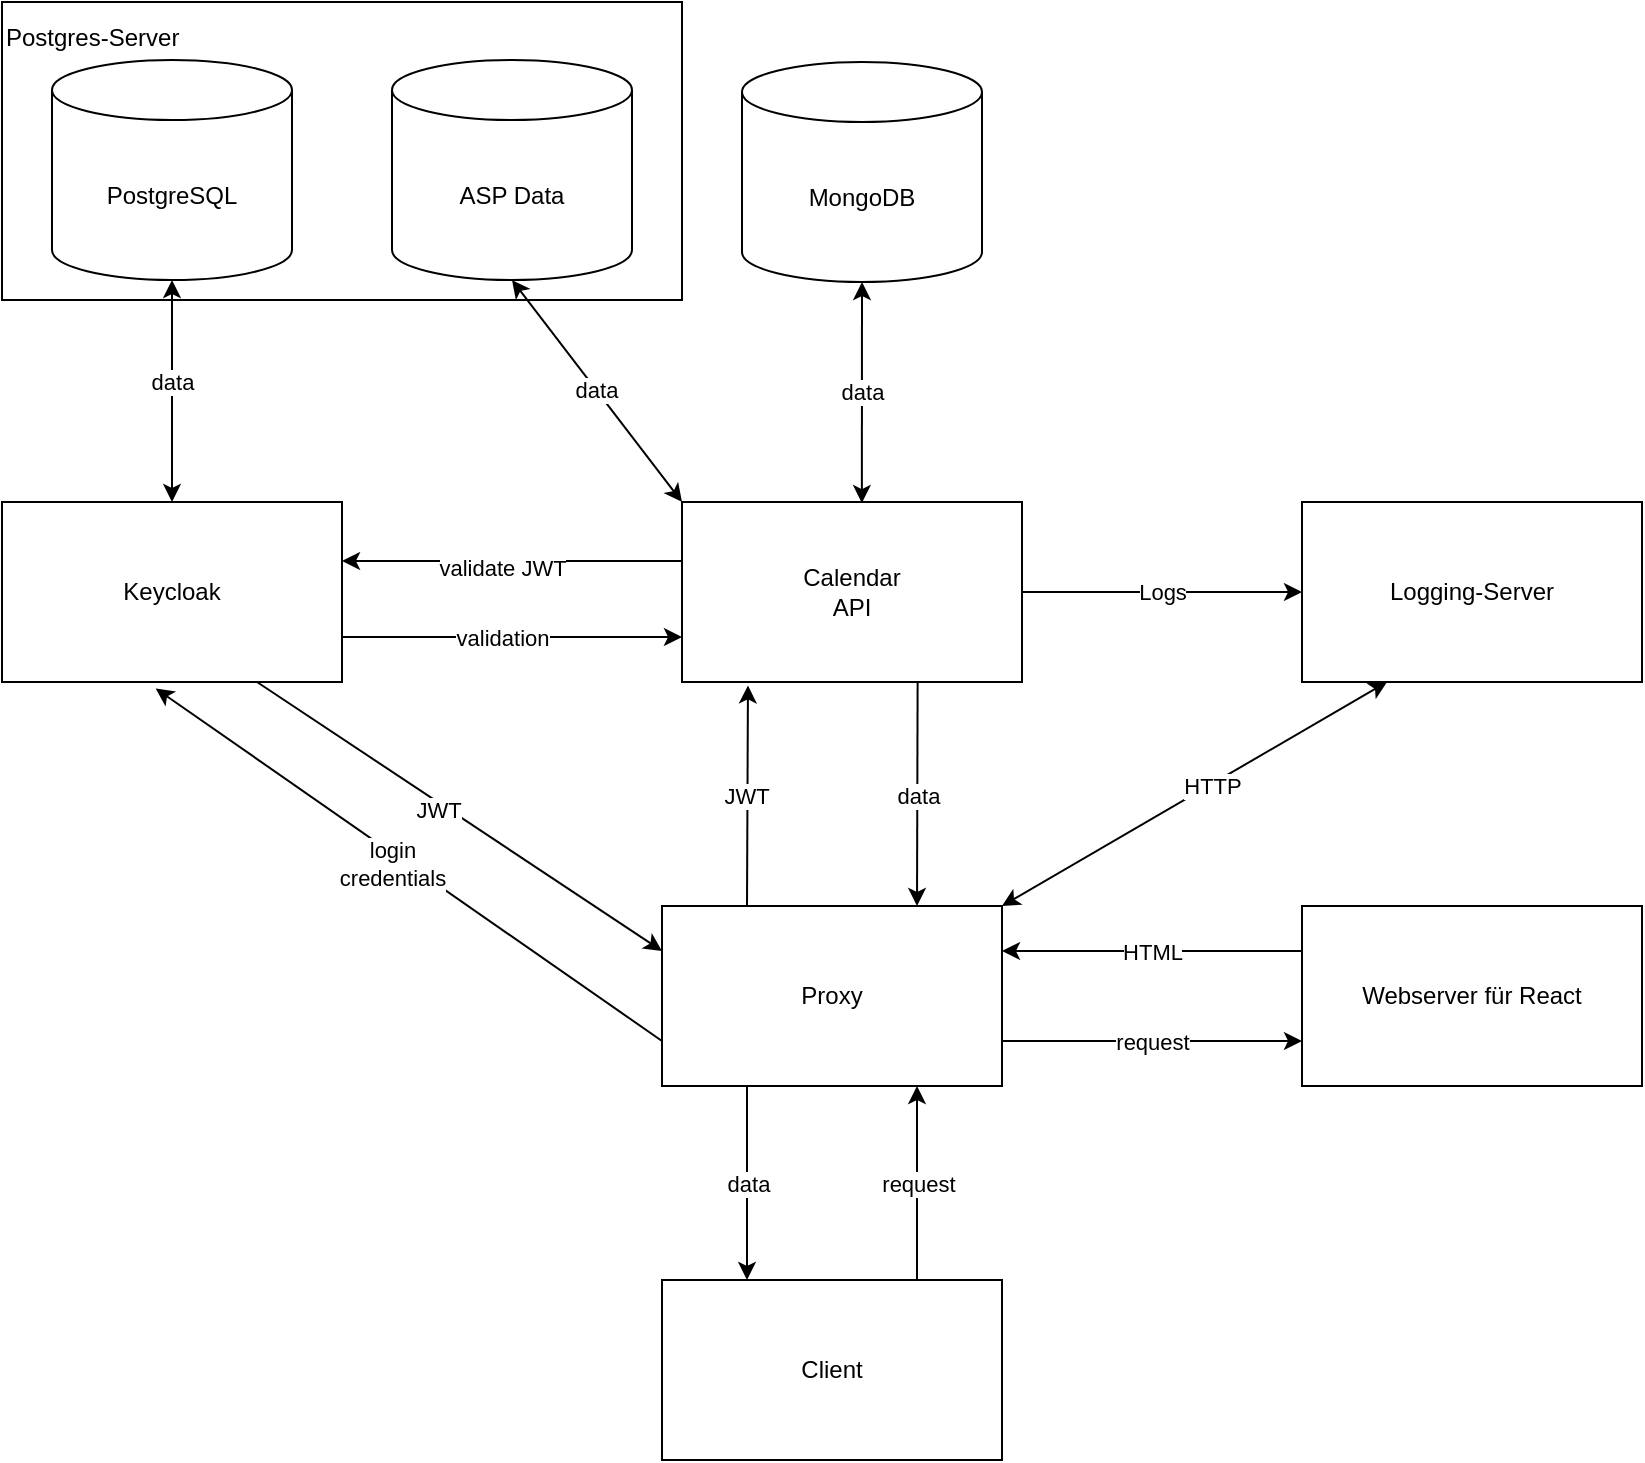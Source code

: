 <mxfile>
    <diagram name="Page-1" id="5f0bae14-7c28-e335-631c-24af17079c00">
        <mxGraphModel dx="1705" dy="1017" grid="1" gridSize="10" guides="1" tooltips="1" connect="1" arrows="1" fold="1" page="1" pageScale="1" pageWidth="1100" pageHeight="850" background="none" math="0" shadow="0">
            <root>
                <mxCell id="0"/>
                <mxCell id="1" parent="0"/>
                <mxCell id="12" value="Postgres-Server&lt;br&gt;&lt;br&gt;&lt;br&gt;&lt;br&gt;&lt;br&gt;&lt;br&gt;&lt;br&gt;&lt;br&gt;&lt;br&gt;" style="rounded=0;whiteSpace=wrap;html=1;align=left;" vertex="1" parent="1">
                    <mxGeometry x="380" y="70" width="340" height="149" as="geometry"/>
                </mxCell>
                <mxCell id="SMEvFimNG_TOTxDNWoR7-22" style="edgeStyle=none;shape=connector;rounded=0;orthogonalLoop=1;jettySize=auto;html=1;labelBackgroundColor=default;strokeColor=default;fontFamily=Helvetica;fontSize=11;fontColor=default;endArrow=classic;startArrow=classic;startFill=1;exitX=0.5;exitY=1;exitDx=0;exitDy=0;exitPerimeter=0;entryX=0.529;entryY=0.006;entryDx=0;entryDy=0;entryPerimeter=0;" parent="1" source="SMEvFimNG_TOTxDNWoR7-1" target="SMEvFimNG_TOTxDNWoR7-3" edge="1">
                    <mxGeometry relative="1" as="geometry"/>
                </mxCell>
                <mxCell id="SMEvFimNG_TOTxDNWoR7-23" value="data" style="edgeLabel;html=1;align=center;verticalAlign=middle;resizable=0;points=[];fontSize=11;fontFamily=Helvetica;fontColor=default;" parent="SMEvFimNG_TOTxDNWoR7-22" vertex="1" connectable="0">
                    <mxGeometry x="-0.01" relative="1" as="geometry">
                        <mxPoint as="offset"/>
                    </mxGeometry>
                </mxCell>
                <mxCell id="SMEvFimNG_TOTxDNWoR7-1" value="MongoDB" style="shape=cylinder3;whiteSpace=wrap;html=1;boundedLbl=1;backgroundOutline=1;size=15;" parent="1" vertex="1">
                    <mxGeometry x="750" y="100" width="120" height="110" as="geometry"/>
                </mxCell>
                <mxCell id="SMEvFimNG_TOTxDNWoR7-16" style="edgeStyle=none;shape=connector;rounded=0;orthogonalLoop=1;jettySize=auto;html=1;exitX=0;exitY=0.75;exitDx=0;exitDy=0;entryX=1;entryY=0.75;entryDx=0;entryDy=0;labelBackgroundColor=default;strokeColor=default;fontFamily=Helvetica;fontSize=11;fontColor=default;endArrow=classic;" parent="1" edge="1">
                    <mxGeometry relative="1" as="geometry">
                        <mxPoint x="720" y="349.5" as="sourcePoint"/>
                        <mxPoint x="550" y="349.5" as="targetPoint"/>
                    </mxGeometry>
                </mxCell>
                <mxCell id="SMEvFimNG_TOTxDNWoR7-17" value="validate JWT" style="edgeLabel;html=1;align=center;verticalAlign=middle;resizable=0;points=[];fontSize=11;fontFamily=Helvetica;fontColor=default;" parent="SMEvFimNG_TOTxDNWoR7-16" vertex="1" connectable="0">
                    <mxGeometry x="0.057" y="3" relative="1" as="geometry">
                        <mxPoint as="offset"/>
                    </mxGeometry>
                </mxCell>
                <mxCell id="SMEvFimNG_TOTxDNWoR7-24" style="edgeStyle=none;shape=connector;rounded=0;orthogonalLoop=1;jettySize=auto;html=1;exitX=0.693;exitY=1.001;exitDx=0;exitDy=0;labelBackgroundColor=default;strokeColor=default;fontFamily=Helvetica;fontSize=11;fontColor=default;endArrow=classic;entryX=0.75;entryY=0;entryDx=0;entryDy=0;exitPerimeter=0;" parent="1" source="SMEvFimNG_TOTxDNWoR7-3" target="SMEvFimNG_TOTxDNWoR7-5" edge="1">
                    <mxGeometry relative="1" as="geometry"/>
                </mxCell>
                <mxCell id="SMEvFimNG_TOTxDNWoR7-25" value="data" style="edgeLabel;html=1;align=center;verticalAlign=middle;resizable=0;points=[];fontSize=11;fontFamily=Helvetica;fontColor=default;" parent="SMEvFimNG_TOTxDNWoR7-24" vertex="1" connectable="0">
                    <mxGeometry x="-0.003" y="-1" relative="1" as="geometry">
                        <mxPoint x="1" y="1" as="offset"/>
                    </mxGeometry>
                </mxCell>
                <mxCell id="5" style="edgeStyle=none;html=1;exitX=1;exitY=0.5;exitDx=0;exitDy=0;entryX=0;entryY=0.5;entryDx=0;entryDy=0;" edge="1" parent="1" source="SMEvFimNG_TOTxDNWoR7-3" target="4">
                    <mxGeometry relative="1" as="geometry"/>
                </mxCell>
                <mxCell id="6" value="Logs" style="edgeLabel;html=1;align=center;verticalAlign=middle;resizable=0;points=[];" vertex="1" connectable="0" parent="5">
                    <mxGeometry x="-0.255" y="-1" relative="1" as="geometry">
                        <mxPoint x="18" y="-1" as="offset"/>
                    </mxGeometry>
                </mxCell>
                <mxCell id="19" value="data" style="edgeStyle=none;html=1;exitX=0;exitY=0;exitDx=0;exitDy=0;entryX=0.5;entryY=1;entryDx=0;entryDy=0;entryPerimeter=0;startArrow=classic;startFill=1;" edge="1" parent="1" source="SMEvFimNG_TOTxDNWoR7-3" target="17">
                    <mxGeometry relative="1" as="geometry"/>
                </mxCell>
                <mxCell id="SMEvFimNG_TOTxDNWoR7-3" value="Calendar&lt;br&gt;API" style="rounded=0;whiteSpace=wrap;html=1;" parent="1" vertex="1">
                    <mxGeometry x="720" y="320" width="170" height="90" as="geometry"/>
                </mxCell>
                <mxCell id="SMEvFimNG_TOTxDNWoR7-9" style="edgeStyle=none;rounded=0;orthogonalLoop=1;jettySize=auto;html=1;exitX=0.5;exitY=0;exitDx=0;exitDy=0;labelBackgroundColor=default;strokeColor=default;fontFamily=Helvetica;fontSize=11;fontColor=default;endArrow=classic;entryX=0.5;entryY=1;entryDx=0;entryDy=0;entryPerimeter=0;endFill=1;startArrow=classic;startFill=1;" parent="1" edge="1" target="3" source="SMEvFimNG_TOTxDNWoR7-4">
                    <mxGeometry relative="1" as="geometry">
                        <mxPoint x="380" y="363.5" as="sourcePoint"/>
                        <mxPoint x="252.1" y="364.13" as="targetPoint"/>
                    </mxGeometry>
                </mxCell>
                <mxCell id="SMEvFimNG_TOTxDNWoR7-11" value="data" style="edgeLabel;html=1;align=center;verticalAlign=middle;resizable=0;points=[];fontSize=11;fontFamily=Helvetica;fontColor=default;" parent="SMEvFimNG_TOTxDNWoR7-9" vertex="1" connectable="0">
                    <mxGeometry x="0.113" y="-1" relative="1" as="geometry">
                        <mxPoint x="-1" y="2" as="offset"/>
                    </mxGeometry>
                </mxCell>
                <mxCell id="SMEvFimNG_TOTxDNWoR7-12" style="edgeStyle=none;shape=connector;rounded=0;orthogonalLoop=1;jettySize=auto;html=1;exitX=0.75;exitY=1;exitDx=0;exitDy=0;labelBackgroundColor=default;strokeColor=default;fontFamily=Helvetica;fontSize=11;fontColor=default;endArrow=classic;entryX=0;entryY=0.25;entryDx=0;entryDy=0;" parent="1" source="SMEvFimNG_TOTxDNWoR7-4" target="SMEvFimNG_TOTxDNWoR7-5" edge="1">
                    <mxGeometry relative="1" as="geometry">
                        <mxPoint x="600" y="570" as="targetPoint"/>
                    </mxGeometry>
                </mxCell>
                <mxCell id="SMEvFimNG_TOTxDNWoR7-13" value="JWT" style="edgeLabel;html=1;align=center;verticalAlign=middle;resizable=0;points=[];fontSize=11;fontFamily=Helvetica;fontColor=default;" parent="SMEvFimNG_TOTxDNWoR7-12" vertex="1" connectable="0">
                    <mxGeometry x="-0.261" y="-3" relative="1" as="geometry">
                        <mxPoint x="17" y="11" as="offset"/>
                    </mxGeometry>
                </mxCell>
                <mxCell id="SMEvFimNG_TOTxDNWoR7-18" style="edgeStyle=none;shape=connector;rounded=0;orthogonalLoop=1;jettySize=auto;html=1;exitX=1;exitY=0.75;exitDx=0;exitDy=0;entryX=0;entryY=0.75;entryDx=0;entryDy=0;labelBackgroundColor=default;strokeColor=default;fontFamily=Helvetica;fontSize=11;fontColor=default;endArrow=classic;" parent="1" source="SMEvFimNG_TOTxDNWoR7-4" target="SMEvFimNG_TOTxDNWoR7-3" edge="1">
                    <mxGeometry relative="1" as="geometry"/>
                </mxCell>
                <mxCell id="SMEvFimNG_TOTxDNWoR7-19" value="validation" style="edgeLabel;html=1;align=center;verticalAlign=middle;resizable=0;points=[];fontSize=11;fontFamily=Helvetica;fontColor=default;" parent="SMEvFimNG_TOTxDNWoR7-18" vertex="1" connectable="0">
                    <mxGeometry x="0.129" relative="1" as="geometry">
                        <mxPoint x="-16" as="offset"/>
                    </mxGeometry>
                </mxCell>
                <mxCell id="SMEvFimNG_TOTxDNWoR7-4" value="Keycloak" style="rounded=0;whiteSpace=wrap;html=1;" parent="1" vertex="1">
                    <mxGeometry x="380" y="320" width="170" height="90" as="geometry"/>
                </mxCell>
                <mxCell id="SMEvFimNG_TOTxDNWoR7-7" style="rounded=0;orthogonalLoop=1;jettySize=auto;html=1;entryX=0.452;entryY=1.036;entryDx=0;entryDy=0;exitX=0;exitY=0.75;exitDx=0;exitDy=0;entryPerimeter=0;" parent="1" source="SMEvFimNG_TOTxDNWoR7-5" target="SMEvFimNG_TOTxDNWoR7-4" edge="1">
                    <mxGeometry relative="1" as="geometry"/>
                </mxCell>
                <mxCell id="SMEvFimNG_TOTxDNWoR7-8" value="login&lt;br&gt;credentials" style="edgeLabel;html=1;align=center;verticalAlign=middle;resizable=0;points=[];fontSize=11;fontFamily=Helvetica;fontColor=default;" parent="SMEvFimNG_TOTxDNWoR7-7" vertex="1" connectable="0">
                    <mxGeometry x="0.028" y="-2" relative="1" as="geometry">
                        <mxPoint x="-6" y="3" as="offset"/>
                    </mxGeometry>
                </mxCell>
                <mxCell id="SMEvFimNG_TOTxDNWoR7-14" style="edgeStyle=none;shape=connector;rounded=0;orthogonalLoop=1;jettySize=auto;html=1;entryX=0.194;entryY=1.019;entryDx=0;entryDy=0;labelBackgroundColor=default;strokeColor=default;fontFamily=Helvetica;fontSize=11;fontColor=default;endArrow=classic;entryPerimeter=0;exitX=0.25;exitY=0;exitDx=0;exitDy=0;" parent="1" source="SMEvFimNG_TOTxDNWoR7-5" target="SMEvFimNG_TOTxDNWoR7-3" edge="1">
                    <mxGeometry relative="1" as="geometry"/>
                </mxCell>
                <mxCell id="SMEvFimNG_TOTxDNWoR7-15" value="JWT" style="edgeLabel;html=1;align=center;verticalAlign=middle;resizable=0;points=[];fontSize=11;fontFamily=Helvetica;fontColor=default;" parent="SMEvFimNG_TOTxDNWoR7-14" vertex="1" connectable="0">
                    <mxGeometry x="0.14" y="1" relative="1" as="geometry">
                        <mxPoint y="8" as="offset"/>
                    </mxGeometry>
                </mxCell>
                <mxCell id="9" value="data" style="edgeStyle=none;html=1;exitX=0.25;exitY=1;exitDx=0;exitDy=0;entryX=0.25;entryY=0;entryDx=0;entryDy=0;" edge="1" parent="1" source="SMEvFimNG_TOTxDNWoR7-5" target="7">
                    <mxGeometry relative="1" as="geometry"/>
                </mxCell>
                <mxCell id="14" value="request" style="edgeStyle=none;html=1;exitX=1;exitY=0.75;exitDx=0;exitDy=0;entryX=0;entryY=0.75;entryDx=0;entryDy=0;" edge="1" parent="1" source="SMEvFimNG_TOTxDNWoR7-5" target="11">
                    <mxGeometry relative="1" as="geometry"/>
                </mxCell>
                <mxCell id="SMEvFimNG_TOTxDNWoR7-5" value="Proxy" style="rounded=0;whiteSpace=wrap;html=1;" parent="1" vertex="1">
                    <mxGeometry x="710" y="522" width="170" height="90" as="geometry"/>
                </mxCell>
                <mxCell id="20" style="edgeStyle=none;html=1;exitX=0.25;exitY=1;exitDx=0;exitDy=0;startArrow=classic;startFill=1;endArrow=classic;endFill=1;entryX=1;entryY=0;entryDx=0;entryDy=0;" edge="1" parent="1" source="4" target="SMEvFimNG_TOTxDNWoR7-5">
                    <mxGeometry relative="1" as="geometry"/>
                </mxCell>
                <mxCell id="21" value="HTTP" style="edgeLabel;html=1;align=center;verticalAlign=middle;resizable=0;points=[];" vertex="1" connectable="0" parent="20">
                    <mxGeometry x="-0.084" y="1" relative="1" as="geometry">
                        <mxPoint as="offset"/>
                    </mxGeometry>
                </mxCell>
                <mxCell id="4" value="Logging-Server" style="rounded=0;whiteSpace=wrap;html=1;" vertex="1" parent="1">
                    <mxGeometry x="1030" y="320" width="170" height="90" as="geometry"/>
                </mxCell>
                <mxCell id="3" value="PostgreSQL" style="shape=cylinder3;whiteSpace=wrap;html=1;boundedLbl=1;backgroundOutline=1;size=15;" vertex="1" parent="1">
                    <mxGeometry x="405" y="99" width="120" height="110" as="geometry"/>
                </mxCell>
                <mxCell id="8" value="request" style="edgeStyle=none;html=1;exitX=0.75;exitY=0;exitDx=0;exitDy=0;entryX=0.75;entryY=1;entryDx=0;entryDy=0;" edge="1" parent="1" source="7" target="SMEvFimNG_TOTxDNWoR7-5">
                    <mxGeometry relative="1" as="geometry"/>
                </mxCell>
                <mxCell id="7" value="Client" style="rounded=0;whiteSpace=wrap;html=1;" vertex="1" parent="1">
                    <mxGeometry x="710" y="709" width="170" height="90" as="geometry"/>
                </mxCell>
                <mxCell id="16" value="HTML" style="edgeStyle=none;html=1;exitX=0;exitY=0.25;exitDx=0;exitDy=0;entryX=1;entryY=0.25;entryDx=0;entryDy=0;" edge="1" parent="1" source="11" target="SMEvFimNG_TOTxDNWoR7-5">
                    <mxGeometry relative="1" as="geometry"/>
                </mxCell>
                <mxCell id="11" value="Webserver für React" style="rounded=0;whiteSpace=wrap;html=1;" vertex="1" parent="1">
                    <mxGeometry x="1030" y="522" width="170" height="90" as="geometry"/>
                </mxCell>
                <mxCell id="17" value="ASP Data" style="shape=cylinder3;whiteSpace=wrap;html=1;boundedLbl=1;backgroundOutline=1;size=15;" vertex="1" parent="1">
                    <mxGeometry x="575" y="99" width="120" height="110" as="geometry"/>
                </mxCell>
            </root>
        </mxGraphModel>
    </diagram>
</mxfile>